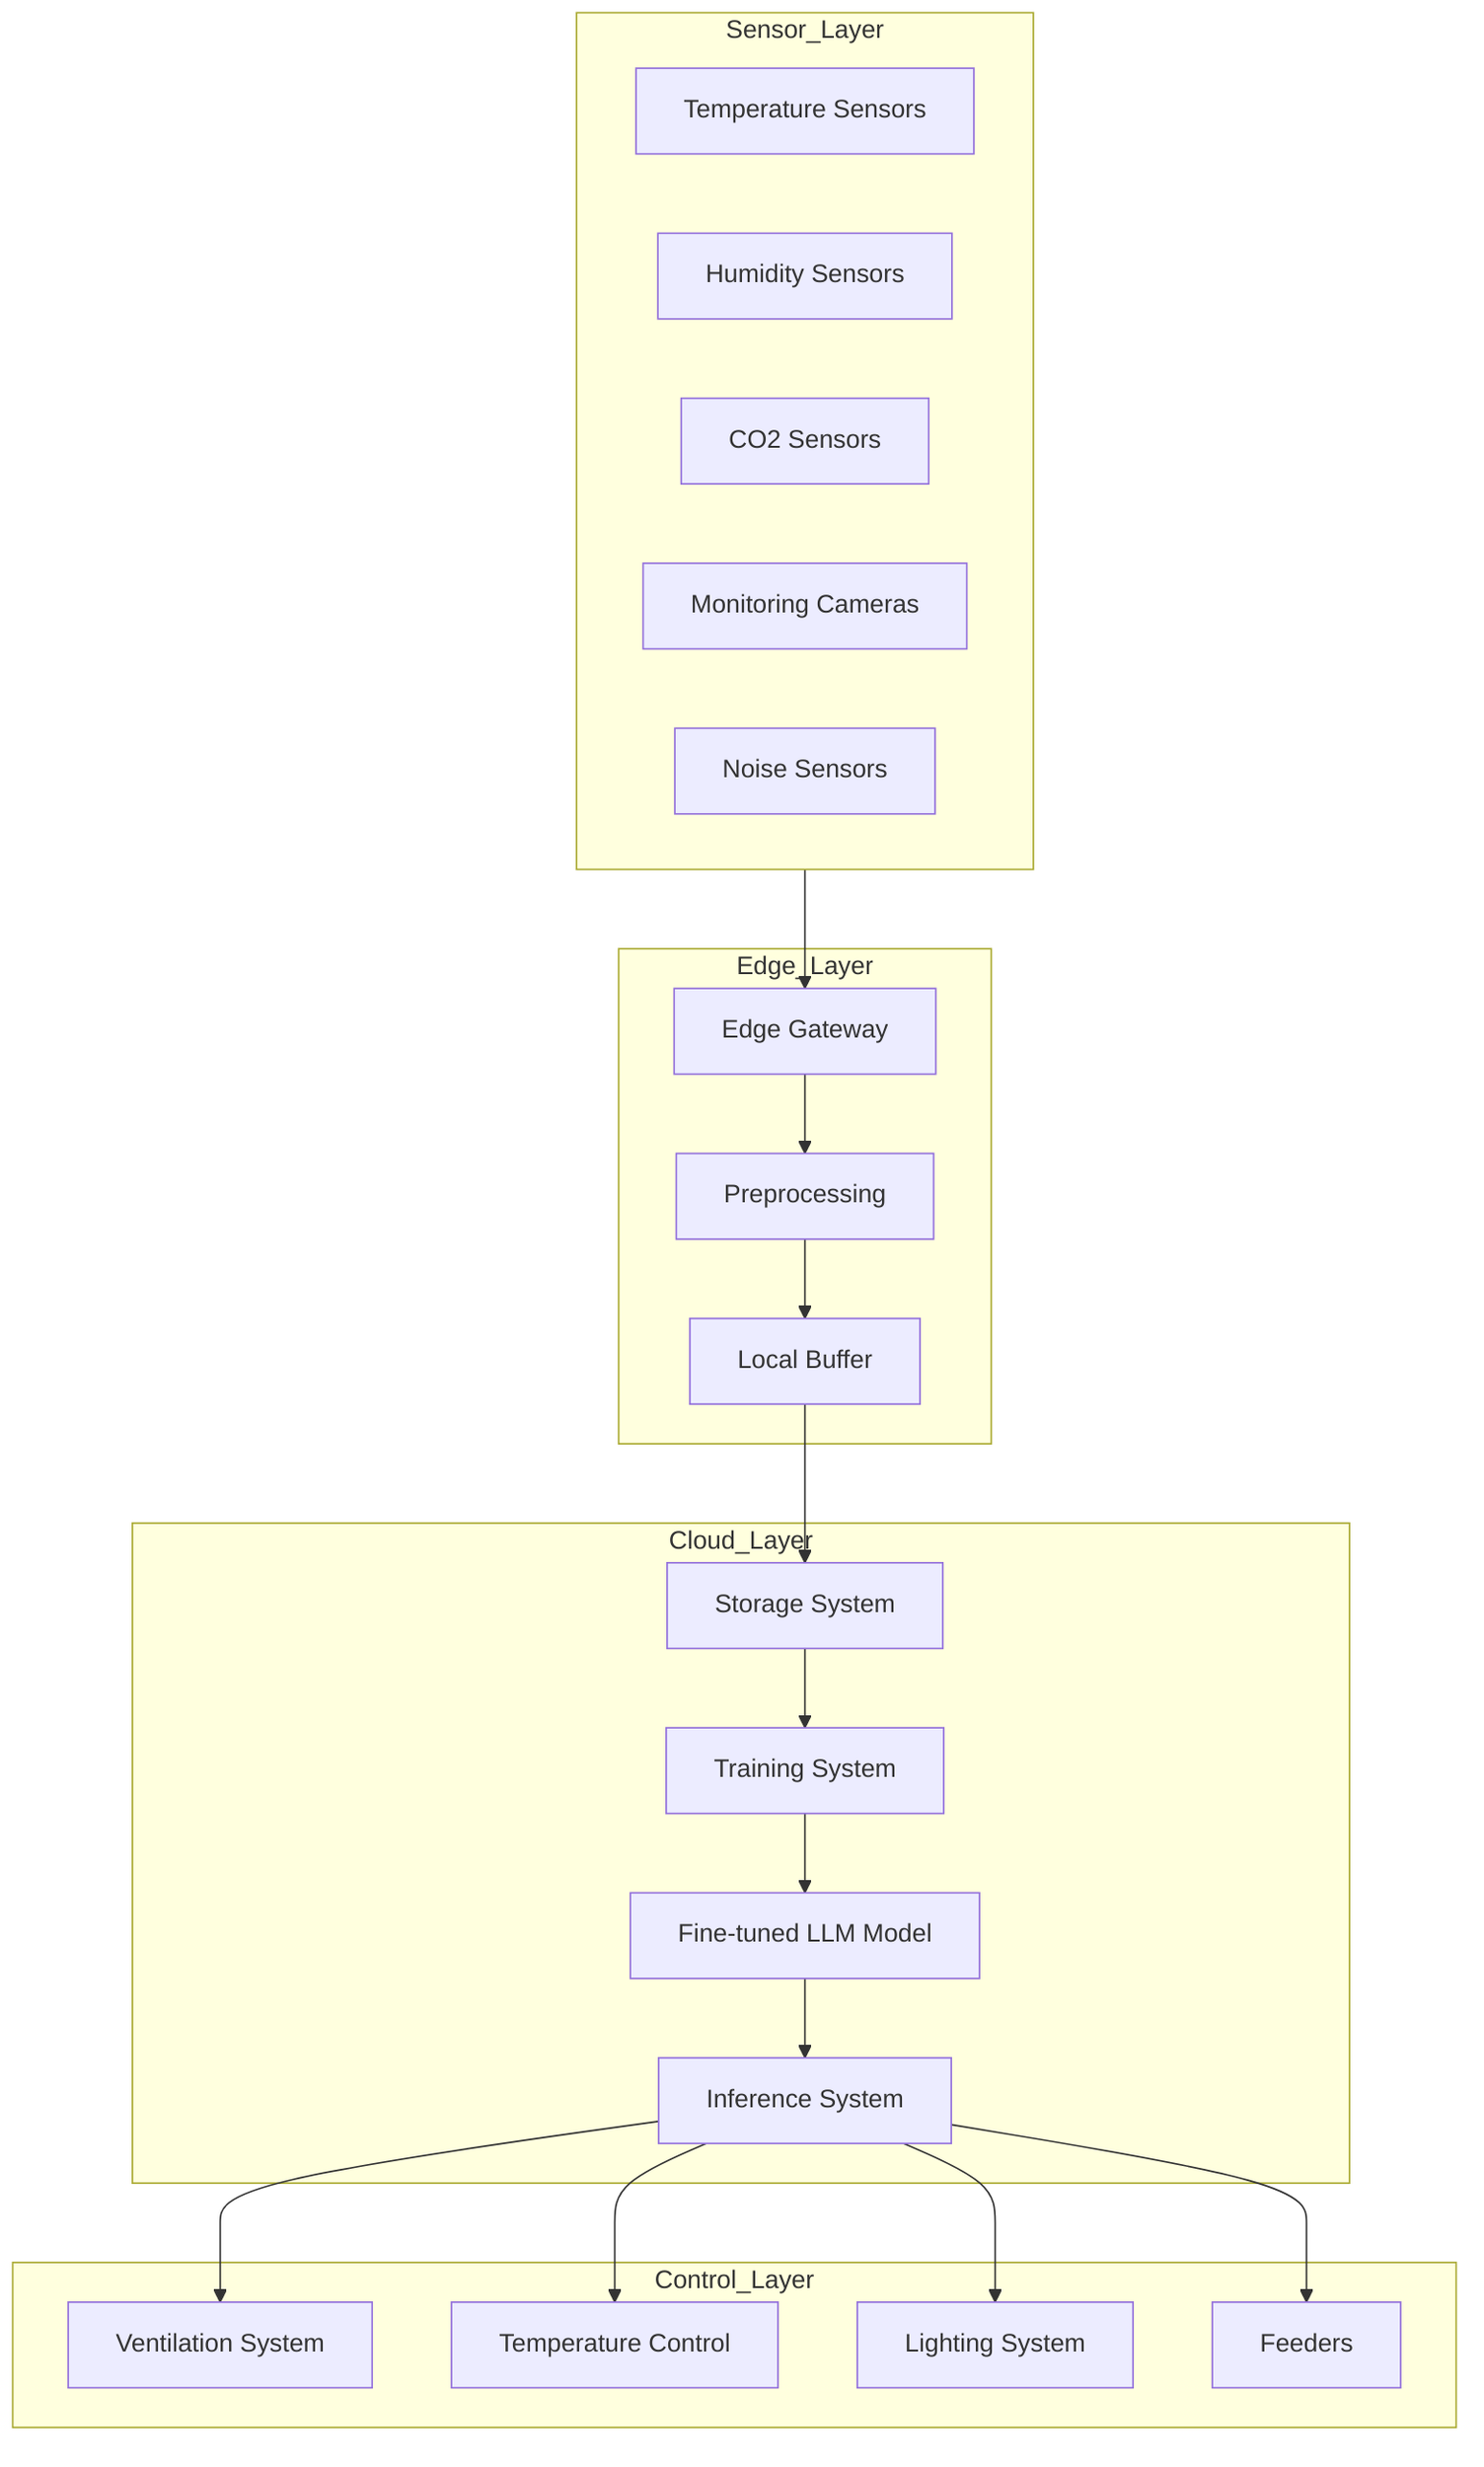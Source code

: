 flowchart TD
    subgraph Sensor_Layer
        S1[Temperature Sensors]
        S2[Humidity Sensors]
        S3[CO2 Sensors]
        S4[Monitoring Cameras]
        S5[Noise Sensors]
    end

    subgraph Edge_Layer
        E1[Edge Gateway]
        E2[Preprocessing]
        E3[Local Buffer]
    end

    subgraph Cloud_Layer
        C1[Storage System]
        C2[Training System]
        C3[Fine-tuned LLM Model]
        C4[Inference System]
    end

    subgraph Control_Layer
        A1[Ventilation System]
        A2[Temperature Control]
        A3[Lighting System]
        A4[Feeders]
    end

    Sensor_Layer --> E1
    E1 --> E2
    E2 --> E3
    E3 --> C1
    C1 --> C2
    C2 --> C3
    C3 --> C4
    C4 --> A1
    C4 --> A2
    C4 --> A3
    C4 --> A4